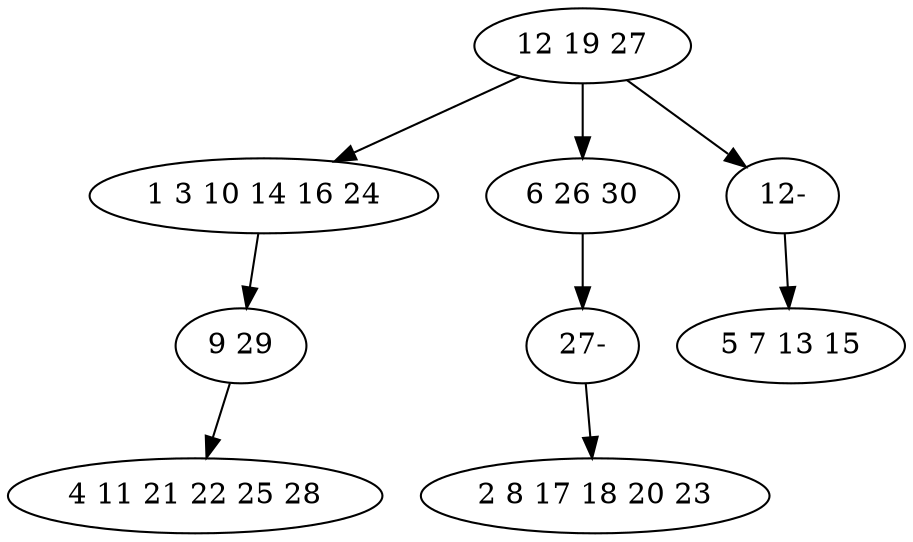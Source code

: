 digraph true_tree {
	"0" -> "1"
	"1" -> "2"
	"0" -> "3"
	"0" -> "7"
	"3" -> "8"
	"2" -> "6"
	"7" -> "4"
	"8" -> "5"
	"0" [label="12 19 27"];
	"1" [label="1 3 10 14 16 24"];
	"2" [label="9 29"];
	"3" [label="6 26 30"];
	"4" [label="5 7 13 15"];
	"5" [label="2 8 17 18 20 23"];
	"6" [label="4 11 21 22 25 28"];
	"7" [label="12-"];
	"8" [label="27-"];
}

